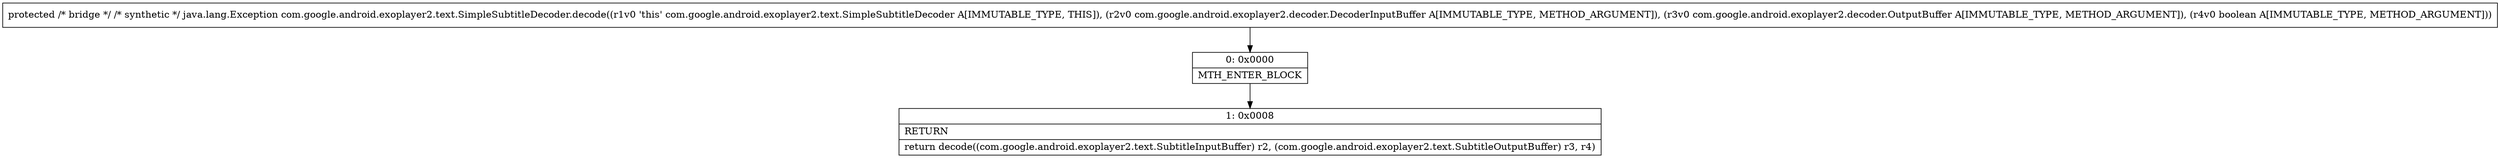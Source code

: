 digraph "CFG forcom.google.android.exoplayer2.text.SimpleSubtitleDecoder.decode(Lcom\/google\/android\/exoplayer2\/decoder\/DecoderInputBuffer;Lcom\/google\/android\/exoplayer2\/decoder\/OutputBuffer;Z)Ljava\/lang\/Exception;" {
Node_0 [shape=record,label="{0\:\ 0x0000|MTH_ENTER_BLOCK\l}"];
Node_1 [shape=record,label="{1\:\ 0x0008|RETURN\l|return decode((com.google.android.exoplayer2.text.SubtitleInputBuffer) r2, (com.google.android.exoplayer2.text.SubtitleOutputBuffer) r3, r4)\l}"];
MethodNode[shape=record,label="{protected \/* bridge *\/ \/* synthetic *\/ java.lang.Exception com.google.android.exoplayer2.text.SimpleSubtitleDecoder.decode((r1v0 'this' com.google.android.exoplayer2.text.SimpleSubtitleDecoder A[IMMUTABLE_TYPE, THIS]), (r2v0 com.google.android.exoplayer2.decoder.DecoderInputBuffer A[IMMUTABLE_TYPE, METHOD_ARGUMENT]), (r3v0 com.google.android.exoplayer2.decoder.OutputBuffer A[IMMUTABLE_TYPE, METHOD_ARGUMENT]), (r4v0 boolean A[IMMUTABLE_TYPE, METHOD_ARGUMENT])) }"];
MethodNode -> Node_0;
Node_0 -> Node_1;
}

